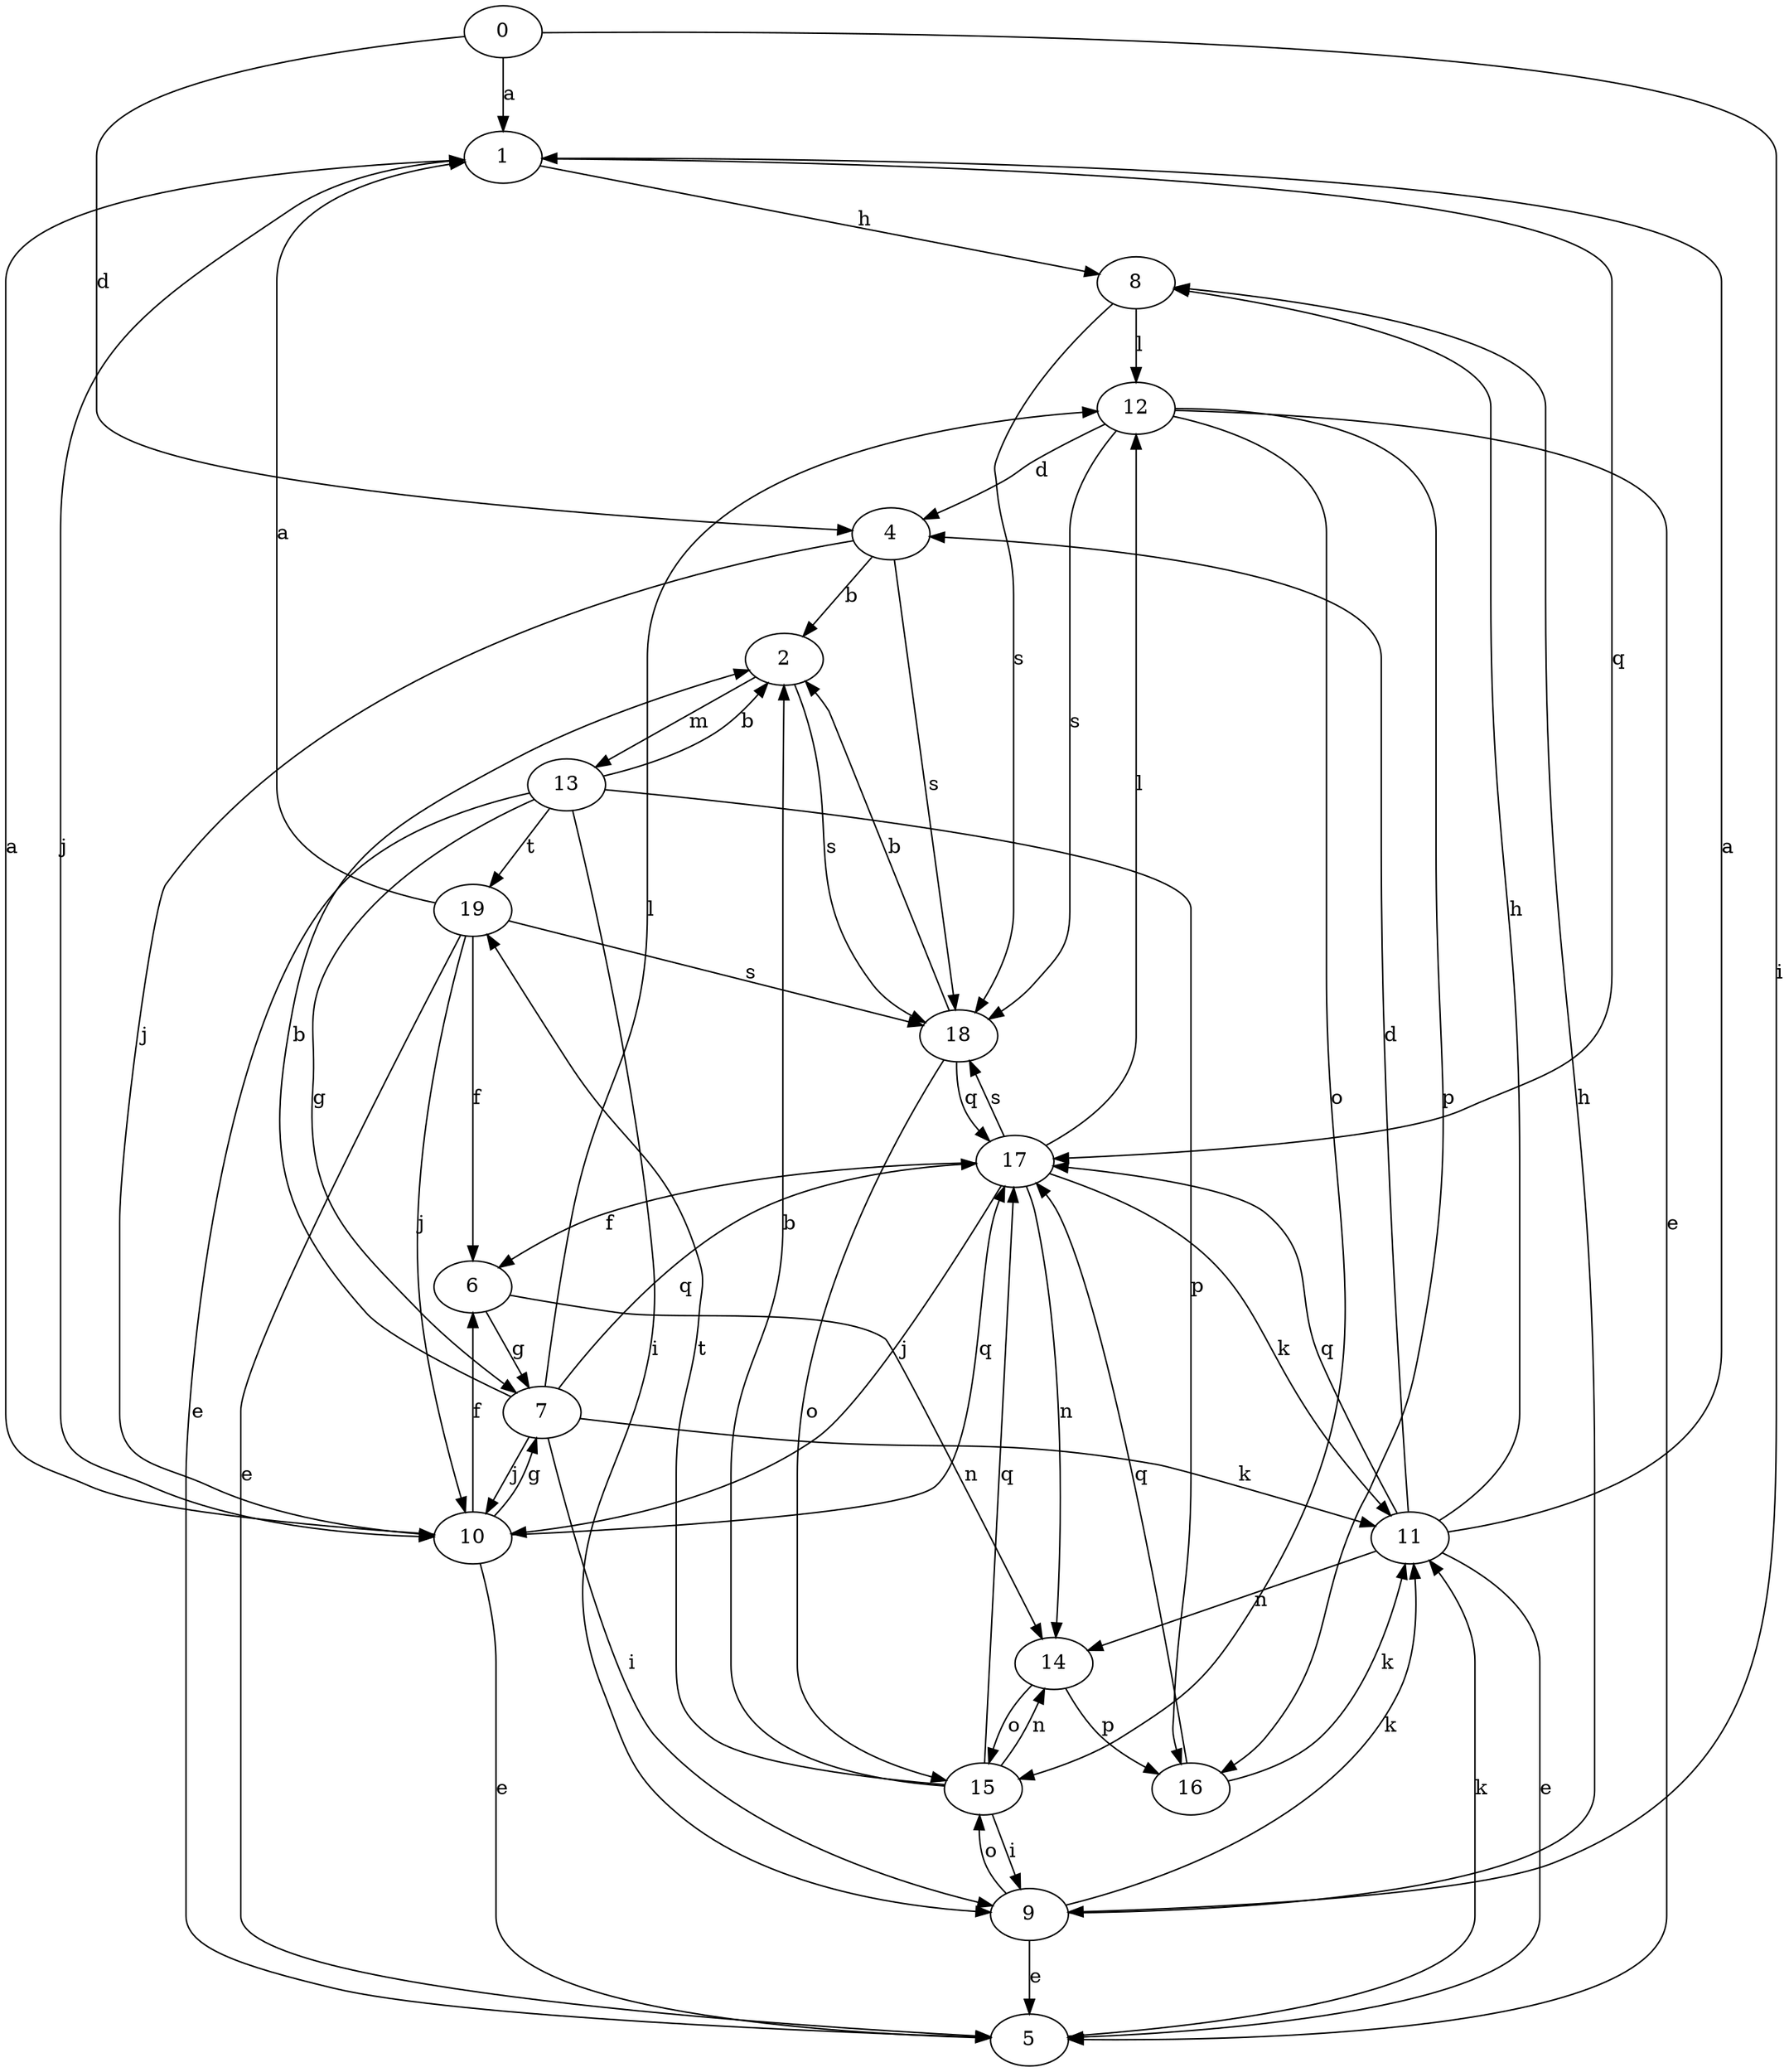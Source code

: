 strict digraph  {
0;
1;
2;
4;
5;
6;
7;
8;
9;
10;
11;
12;
13;
14;
15;
16;
17;
18;
19;
0 -> 1  [label=a];
0 -> 4  [label=d];
0 -> 9  [label=i];
1 -> 8  [label=h];
1 -> 10  [label=j];
1 -> 17  [label=q];
2 -> 13  [label=m];
2 -> 18  [label=s];
4 -> 2  [label=b];
4 -> 10  [label=j];
4 -> 18  [label=s];
5 -> 11  [label=k];
6 -> 7  [label=g];
6 -> 14  [label=n];
7 -> 2  [label=b];
7 -> 9  [label=i];
7 -> 10  [label=j];
7 -> 11  [label=k];
7 -> 12  [label=l];
7 -> 17  [label=q];
8 -> 12  [label=l];
8 -> 18  [label=s];
9 -> 5  [label=e];
9 -> 8  [label=h];
9 -> 11  [label=k];
9 -> 15  [label=o];
10 -> 1  [label=a];
10 -> 5  [label=e];
10 -> 6  [label=f];
10 -> 7  [label=g];
10 -> 17  [label=q];
11 -> 1  [label=a];
11 -> 4  [label=d];
11 -> 5  [label=e];
11 -> 8  [label=h];
11 -> 14  [label=n];
11 -> 17  [label=q];
12 -> 4  [label=d];
12 -> 5  [label=e];
12 -> 15  [label=o];
12 -> 16  [label=p];
12 -> 18  [label=s];
13 -> 2  [label=b];
13 -> 5  [label=e];
13 -> 7  [label=g];
13 -> 9  [label=i];
13 -> 16  [label=p];
13 -> 19  [label=t];
14 -> 15  [label=o];
14 -> 16  [label=p];
15 -> 2  [label=b];
15 -> 9  [label=i];
15 -> 14  [label=n];
15 -> 17  [label=q];
15 -> 19  [label=t];
16 -> 11  [label=k];
16 -> 17  [label=q];
17 -> 6  [label=f];
17 -> 10  [label=j];
17 -> 11  [label=k];
17 -> 12  [label=l];
17 -> 14  [label=n];
17 -> 18  [label=s];
18 -> 2  [label=b];
18 -> 15  [label=o];
18 -> 17  [label=q];
19 -> 1  [label=a];
19 -> 5  [label=e];
19 -> 6  [label=f];
19 -> 10  [label=j];
19 -> 18  [label=s];
}
